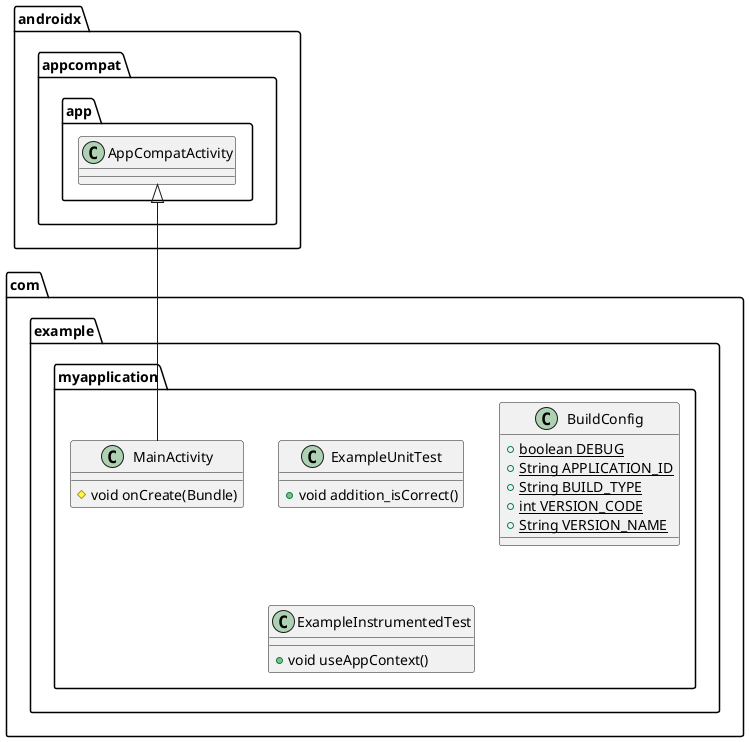 @startuml
class com.example.myapplication.ExampleUnitTest {
+ void addition_isCorrect()
}
class com.example.myapplication.MainActivity {
# void onCreate(Bundle)
}
class com.example.myapplication.BuildConfig {
+ {static} boolean DEBUG
+ {static} String APPLICATION_ID
+ {static} String BUILD_TYPE
+ {static} int VERSION_CODE
+ {static} String VERSION_NAME
}
class com.example.myapplication.ExampleInstrumentedTest {
+ void useAppContext()
}


androidx.appcompat.app.AppCompatActivity <|-- com.example.myapplication.MainActivity
@enduml